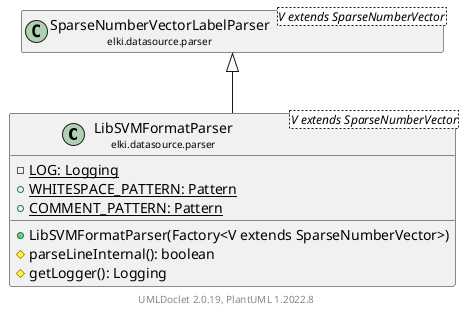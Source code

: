 @startuml
    remove .*\.(Instance|Par|Parameterizer|Factory)$
    set namespaceSeparator none
    hide empty fields
    hide empty methods

    class "<size:14>LibSVMFormatParser\n<size:10>elki.datasource.parser" as elki.datasource.parser.LibSVMFormatParser<V extends SparseNumberVector> [[LibSVMFormatParser.html]] {
        {static} -LOG: Logging
        {static} +WHITESPACE_PATTERN: Pattern
        {static} +COMMENT_PATTERN: Pattern
        +LibSVMFormatParser(Factory<V extends SparseNumberVector>)
        #parseLineInternal(): boolean
        #getLogger(): Logging
    }

    class "<size:14>SparseNumberVectorLabelParser\n<size:10>elki.datasource.parser" as elki.datasource.parser.SparseNumberVectorLabelParser<V extends SparseNumberVector> [[SparseNumberVectorLabelParser.html]]
    class "<size:14>LibSVMFormatParser.Par\n<size:10>elki.datasource.parser" as elki.datasource.parser.LibSVMFormatParser.Par<V extends SparseNumberVector> [[LibSVMFormatParser.Par.html]]

    elki.datasource.parser.SparseNumberVectorLabelParser <|-- elki.datasource.parser.LibSVMFormatParser
    elki.datasource.parser.LibSVMFormatParser +-- elki.datasource.parser.LibSVMFormatParser.Par

    center footer UMLDoclet 2.0.19, PlantUML 1.2022.8
@enduml
